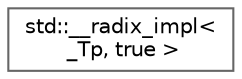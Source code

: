 digraph "Graphical Class Hierarchy"
{
 // LATEX_PDF_SIZE
  bgcolor="transparent";
  edge [fontname=Helvetica,fontsize=10,labelfontname=Helvetica,labelfontsize=10];
  node [fontname=Helvetica,fontsize=10,shape=box,height=0.2,width=0.4];
  rankdir="LR";
  Node0 [id="Node000000",label="std::__radix_impl\<\l _Tp, true \>",height=0.2,width=0.4,color="grey40", fillcolor="white", style="filled",URL="$structstd_1_1____radix__impl_3_01___tp_00_01true_01_4.html",tooltip=" "];
}
